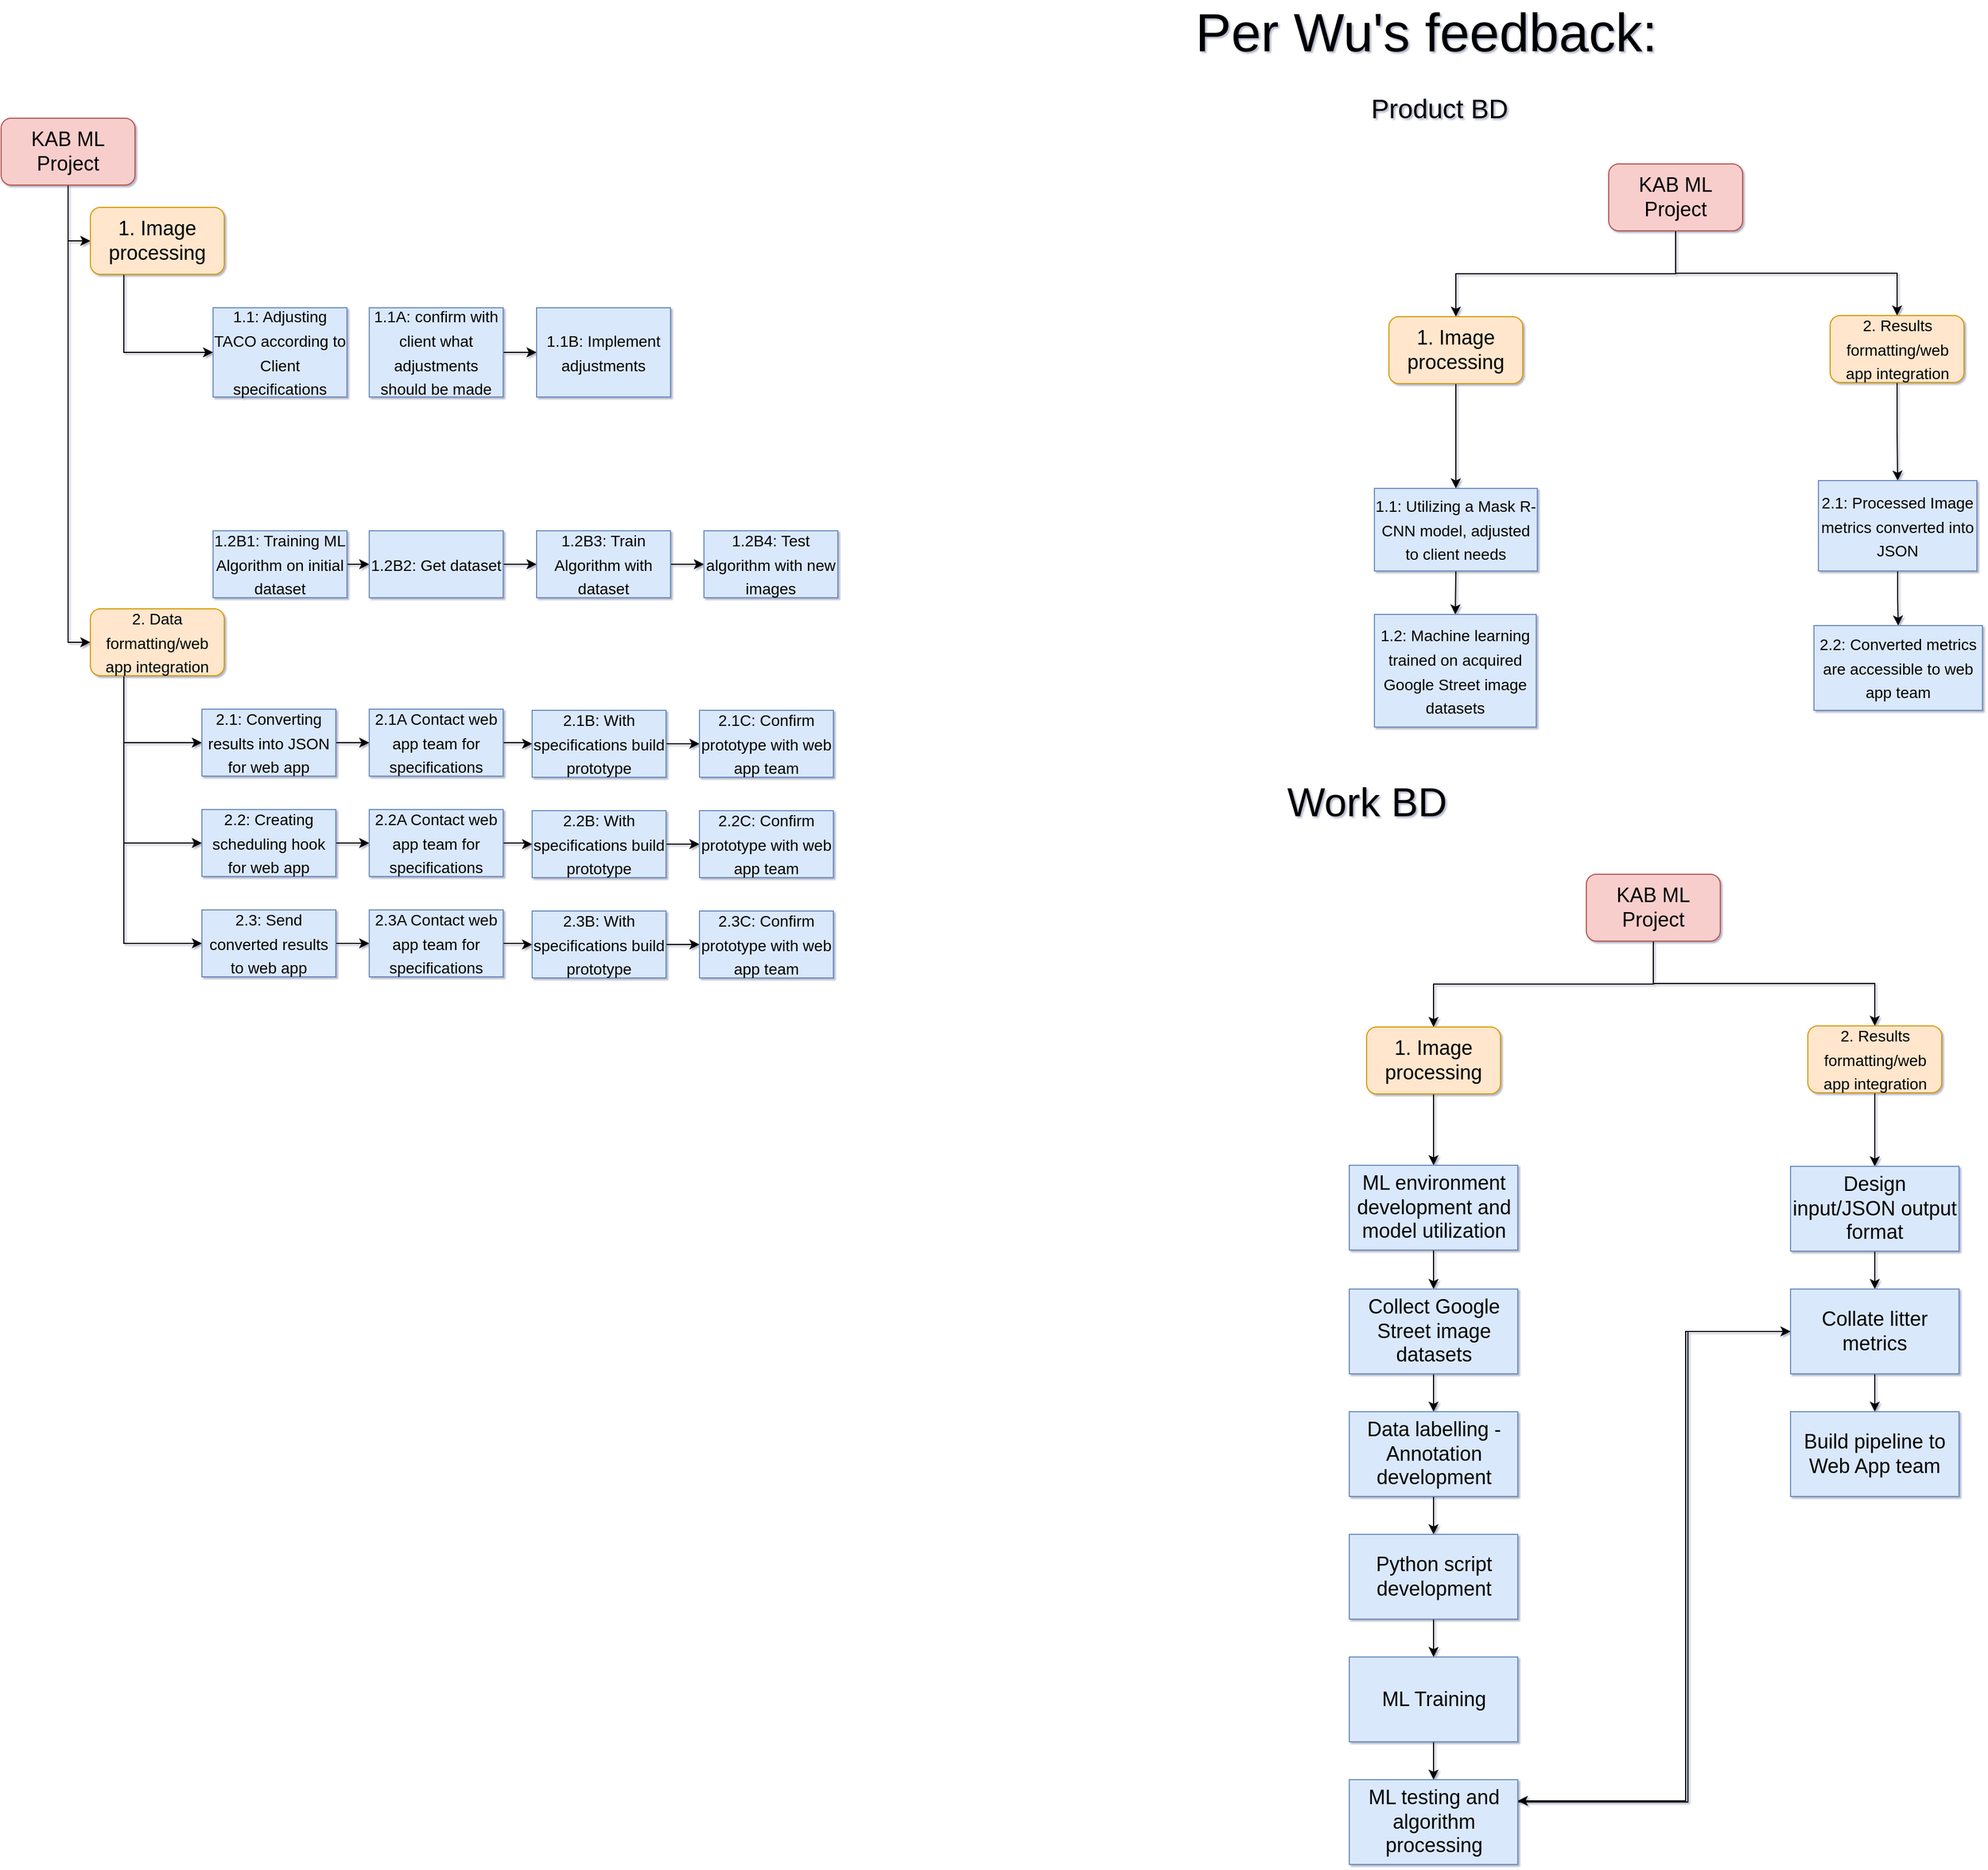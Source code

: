 <mxfile version="16.6.1" type="google"><diagram id="lFP-7ucApNDNPuhjJy6I" name="Page-1"><mxGraphModel dx="3693" dy="2093" grid="1" gridSize="10" guides="1" tooltips="1" connect="1" arrows="1" fold="1" page="0" pageScale="1" pageWidth="850" pageHeight="1100" math="0" shadow="1"><root><mxCell id="0"/><mxCell id="1" parent="0"/><mxCell id="hhsJ45bCcQObdH2uyWww-63" style="edgeStyle=orthogonalEdgeStyle;rounded=0;orthogonalLoop=1;jettySize=auto;html=1;exitX=0.5;exitY=1;exitDx=0;exitDy=0;entryX=0;entryY=0.5;entryDx=0;entryDy=0;fontSize=14;" parent="1" source="adresnkY_EjbHx-HrZLP-7" target="adresnkY_EjbHx-HrZLP-8" edge="1"><mxGeometry relative="1" as="geometry"/></mxCell><mxCell id="hhsJ45bCcQObdH2uyWww-64" style="edgeStyle=orthogonalEdgeStyle;rounded=0;orthogonalLoop=1;jettySize=auto;html=1;exitX=0.5;exitY=1;exitDx=0;exitDy=0;entryX=0;entryY=0.5;entryDx=0;entryDy=0;fontSize=14;" parent="1" source="adresnkY_EjbHx-HrZLP-7" target="adresnkY_EjbHx-HrZLP-12" edge="1"><mxGeometry relative="1" as="geometry"/></mxCell><mxCell id="adresnkY_EjbHx-HrZLP-7" value="KAB ML Project" style="rounded=1;whiteSpace=wrap;html=1;labelBackgroundColor=none;fontSize=18;fillColor=#f8cecc;strokeColor=#b85450;" parent="1" vertex="1"><mxGeometry x="320" y="80" width="120" height="60" as="geometry"/></mxCell><mxCell id="hhsJ45bCcQObdH2uyWww-66" style="edgeStyle=orthogonalEdgeStyle;rounded=0;orthogonalLoop=1;jettySize=auto;html=1;exitX=0.25;exitY=1;exitDx=0;exitDy=0;entryX=0;entryY=0.5;entryDx=0;entryDy=0;fontSize=14;" parent="1" source="adresnkY_EjbHx-HrZLP-8" target="adresnkY_EjbHx-HrZLP-24" edge="1"><mxGeometry relative="1" as="geometry"/></mxCell><mxCell id="adresnkY_EjbHx-HrZLP-8" value="1. Image processing" style="rounded=1;whiteSpace=wrap;html=1;labelBackgroundColor=none;fontSize=18;fillColor=#ffe6cc;strokeColor=#d79b00;" parent="1" vertex="1"><mxGeometry x="400" y="160" width="120" height="60" as="geometry"/></mxCell><mxCell id="hhsJ45bCcQObdH2uyWww-8" style="edgeStyle=orthogonalEdgeStyle;rounded=0;orthogonalLoop=1;jettySize=auto;html=1;exitX=0.25;exitY=1;exitDx=0;exitDy=0;entryX=0;entryY=0.5;entryDx=0;entryDy=0;fontSize=14;" parent="1" source="adresnkY_EjbHx-HrZLP-12" target="adresnkY_EjbHx-HrZLP-19" edge="1"><mxGeometry relative="1" as="geometry"/></mxCell><mxCell id="hhsJ45bCcQObdH2uyWww-47" style="edgeStyle=orthogonalEdgeStyle;rounded=0;orthogonalLoop=1;jettySize=auto;html=1;exitX=0.25;exitY=1;exitDx=0;exitDy=0;entryX=0;entryY=0.5;entryDx=0;entryDy=0;fontSize=14;" parent="1" source="adresnkY_EjbHx-HrZLP-12" target="adresnkY_EjbHx-HrZLP-23" edge="1"><mxGeometry relative="1" as="geometry"/></mxCell><mxCell id="hhsJ45bCcQObdH2uyWww-56" style="edgeStyle=orthogonalEdgeStyle;rounded=0;orthogonalLoop=1;jettySize=auto;html=1;exitX=0.25;exitY=1;exitDx=0;exitDy=0;entryX=0;entryY=0.5;entryDx=0;entryDy=0;fontSize=14;" parent="1" source="adresnkY_EjbHx-HrZLP-12" target="hhsJ45bCcQObdH2uyWww-50" edge="1"><mxGeometry relative="1" as="geometry"/></mxCell><mxCell id="adresnkY_EjbHx-HrZLP-12" value="&lt;font style=&quot;font-size: 14px&quot;&gt;2. Data formatting/web app integration&lt;/font&gt;" style="rounded=1;whiteSpace=wrap;html=1;labelBackgroundColor=none;fontSize=18;fillColor=#ffe6cc;strokeColor=#d79b00;" parent="1" vertex="1"><mxGeometry x="400" y="520" width="120" height="60" as="geometry"/></mxCell><mxCell id="hhsJ45bCcQObdH2uyWww-62" style="edgeStyle=orthogonalEdgeStyle;rounded=0;orthogonalLoop=1;jettySize=auto;html=1;exitX=1;exitY=0.5;exitDx=0;exitDy=0;entryX=0;entryY=0.5;entryDx=0;entryDy=0;fontSize=14;" parent="1" source="adresnkY_EjbHx-HrZLP-19" target="hhsJ45bCcQObdH2uyWww-58" edge="1"><mxGeometry relative="1" as="geometry"/></mxCell><mxCell id="adresnkY_EjbHx-HrZLP-19" value="&lt;font style=&quot;font-size: 14px&quot;&gt;2.1: Converting results into JSON for web app&lt;/font&gt;" style="rounded=0;whiteSpace=wrap;html=1;labelBackgroundColor=none;fontSize=18;fillColor=#dae8fc;strokeColor=#6c8ebf;" parent="1" vertex="1"><mxGeometry x="500" y="610" width="120" height="60" as="geometry"/></mxCell><mxCell id="hhsJ45bCcQObdH2uyWww-48" style="edgeStyle=orthogonalEdgeStyle;rounded=0;orthogonalLoop=1;jettySize=auto;html=1;exitX=1;exitY=0.5;exitDx=0;exitDy=0;entryX=0;entryY=0.5;entryDx=0;entryDy=0;fontSize=14;" parent="1" source="adresnkY_EjbHx-HrZLP-23" target="hhsJ45bCcQObdH2uyWww-10" edge="1"><mxGeometry relative="1" as="geometry"/></mxCell><mxCell id="adresnkY_EjbHx-HrZLP-23" value="&lt;font style=&quot;font-size: 14px&quot;&gt;2.2: Creating scheduling hook for web app&lt;/font&gt;" style="rounded=0;whiteSpace=wrap;html=1;labelBackgroundColor=none;fontSize=18;fillColor=#dae8fc;strokeColor=#6c8ebf;" parent="1" vertex="1"><mxGeometry x="500" y="700" width="120" height="60" as="geometry"/></mxCell><mxCell id="adresnkY_EjbHx-HrZLP-24" value="&lt;font style=&quot;font-size: 14px&quot;&gt;1.1: Adjusting TACO according to Client specifications&lt;/font&gt;" style="rounded=0;whiteSpace=wrap;html=1;labelBackgroundColor=none;fontSize=18;fillColor=#dae8fc;strokeColor=#6c8ebf;" parent="1" vertex="1"><mxGeometry x="510" y="250" width="120" height="80" as="geometry"/></mxCell><mxCell id="hhsJ45bCcQObdH2uyWww-46" style="edgeStyle=orthogonalEdgeStyle;rounded=0;orthogonalLoop=1;jettySize=auto;html=1;exitX=1;exitY=0.5;exitDx=0;exitDy=0;fontSize=14;" parent="1" source="hhsJ45bCcQObdH2uyWww-10" target="hhsJ45bCcQObdH2uyWww-12" edge="1"><mxGeometry relative="1" as="geometry"/></mxCell><mxCell id="hhsJ45bCcQObdH2uyWww-10" value="&lt;font style=&quot;font-size: 14px&quot;&gt;2.2A Contact web app team for specifications&lt;/font&gt;" style="rounded=0;whiteSpace=wrap;html=1;labelBackgroundColor=none;fontSize=18;fillColor=#dae8fc;strokeColor=#6c8ebf;" parent="1" vertex="1"><mxGeometry x="650" y="700" width="120" height="60" as="geometry"/></mxCell><mxCell id="hhsJ45bCcQObdH2uyWww-15" style="edgeStyle=orthogonalEdgeStyle;rounded=0;orthogonalLoop=1;jettySize=auto;html=1;exitX=1;exitY=0.5;exitDx=0;exitDy=0;fontSize=14;" parent="1" source="hhsJ45bCcQObdH2uyWww-12" target="hhsJ45bCcQObdH2uyWww-14" edge="1"><mxGeometry relative="1" as="geometry"/></mxCell><mxCell id="hhsJ45bCcQObdH2uyWww-12" value="&lt;font style=&quot;font-size: 14px&quot;&gt;2.2B: With specifications build prototype&lt;/font&gt;" style="rounded=0;whiteSpace=wrap;html=1;labelBackgroundColor=none;fontSize=18;fillColor=#dae8fc;strokeColor=#6c8ebf;" parent="1" vertex="1"><mxGeometry x="796" y="701" width="120" height="60" as="geometry"/></mxCell><mxCell id="hhsJ45bCcQObdH2uyWww-14" value="&lt;font style=&quot;font-size: 14px&quot;&gt;2.2C: Confirm prototype with web app team&lt;/font&gt;" style="rounded=0;whiteSpace=wrap;html=1;labelBackgroundColor=none;fontSize=18;fillColor=#dae8fc;strokeColor=#6c8ebf;" parent="1" vertex="1"><mxGeometry x="946" y="701" width="120" height="60" as="geometry"/></mxCell><mxCell id="hhsJ45bCcQObdH2uyWww-35" style="edgeStyle=orthogonalEdgeStyle;rounded=0;orthogonalLoop=1;jettySize=auto;html=1;exitX=1;exitY=0.5;exitDx=0;exitDy=0;entryX=0;entryY=0.5;entryDx=0;entryDy=0;fontSize=14;" parent="1" source="hhsJ45bCcQObdH2uyWww-36" target="hhsJ45bCcQObdH2uyWww-38" edge="1"><mxGeometry relative="1" as="geometry"/></mxCell><mxCell id="hhsJ45bCcQObdH2uyWww-36" value="&lt;font style=&quot;font-size: 14px&quot;&gt;1.2B1: Training ML Algorithm on initial dataset&lt;/font&gt;" style="rounded=0;whiteSpace=wrap;html=1;labelBackgroundColor=none;fontSize=18;fillColor=#dae8fc;strokeColor=#6c8ebf;" parent="1" vertex="1"><mxGeometry x="510" y="450" width="120" height="60" as="geometry"/></mxCell><mxCell id="hhsJ45bCcQObdH2uyWww-37" style="edgeStyle=orthogonalEdgeStyle;rounded=0;orthogonalLoop=1;jettySize=auto;html=1;exitX=1;exitY=0.5;exitDx=0;exitDy=0;entryX=0;entryY=0.5;entryDx=0;entryDy=0;fontSize=14;" parent="1" source="hhsJ45bCcQObdH2uyWww-38" target="hhsJ45bCcQObdH2uyWww-40" edge="1"><mxGeometry relative="1" as="geometry"/></mxCell><mxCell id="hhsJ45bCcQObdH2uyWww-38" value="&lt;span style=&quot;font-size: 14px&quot;&gt;1.2B2: Get dataset&lt;/span&gt;" style="rounded=0;whiteSpace=wrap;html=1;labelBackgroundColor=none;fontSize=18;fillColor=#dae8fc;strokeColor=#6c8ebf;" parent="1" vertex="1"><mxGeometry x="650" y="450" width="120" height="60" as="geometry"/></mxCell><mxCell id="hhsJ45bCcQObdH2uyWww-39" style="edgeStyle=orthogonalEdgeStyle;rounded=0;orthogonalLoop=1;jettySize=auto;html=1;exitX=1;exitY=0.5;exitDx=0;exitDy=0;fontSize=14;" parent="1" source="hhsJ45bCcQObdH2uyWww-40" target="hhsJ45bCcQObdH2uyWww-41" edge="1"><mxGeometry relative="1" as="geometry"/></mxCell><mxCell id="hhsJ45bCcQObdH2uyWww-40" value="&lt;font style=&quot;font-size: 14px&quot;&gt;1.2B3: Train Algorithm with dataset&lt;/font&gt;" style="rounded=0;whiteSpace=wrap;html=1;labelBackgroundColor=none;fontSize=18;fillColor=#dae8fc;strokeColor=#6c8ebf;" parent="1" vertex="1"><mxGeometry x="800" y="450" width="120" height="60" as="geometry"/></mxCell><mxCell id="hhsJ45bCcQObdH2uyWww-41" value="&lt;font style=&quot;font-size: 14px&quot;&gt;1.2B4: Test algorithm with new images&lt;/font&gt;" style="rounded=0;whiteSpace=wrap;html=1;labelBackgroundColor=none;fontSize=18;fillColor=#dae8fc;strokeColor=#6c8ebf;" parent="1" vertex="1"><mxGeometry x="950" y="450" width="120" height="60" as="geometry"/></mxCell><mxCell id="hhsJ45bCcQObdH2uyWww-49" style="edgeStyle=orthogonalEdgeStyle;rounded=0;orthogonalLoop=1;jettySize=auto;html=1;exitX=1;exitY=0.5;exitDx=0;exitDy=0;entryX=0;entryY=0.5;entryDx=0;entryDy=0;fontSize=14;" parent="1" source="hhsJ45bCcQObdH2uyWww-50" target="hhsJ45bCcQObdH2uyWww-52" edge="1"><mxGeometry relative="1" as="geometry"/></mxCell><mxCell id="hhsJ45bCcQObdH2uyWww-50" value="&lt;font style=&quot;font-size: 14px&quot;&gt;2.3: Send converted results to web app&lt;/font&gt;" style="rounded=0;whiteSpace=wrap;html=1;labelBackgroundColor=none;fontSize=18;fillColor=#dae8fc;strokeColor=#6c8ebf;" parent="1" vertex="1"><mxGeometry x="500" y="790" width="120" height="60" as="geometry"/></mxCell><mxCell id="hhsJ45bCcQObdH2uyWww-51" style="edgeStyle=orthogonalEdgeStyle;rounded=0;orthogonalLoop=1;jettySize=auto;html=1;exitX=1;exitY=0.5;exitDx=0;exitDy=0;fontSize=14;" parent="1" source="hhsJ45bCcQObdH2uyWww-52" target="hhsJ45bCcQObdH2uyWww-54" edge="1"><mxGeometry relative="1" as="geometry"/></mxCell><mxCell id="hhsJ45bCcQObdH2uyWww-52" value="&lt;font style=&quot;font-size: 14px&quot;&gt;2.3A Contact web app team for specifications&lt;/font&gt;" style="rounded=0;whiteSpace=wrap;html=1;labelBackgroundColor=none;fontSize=18;fillColor=#dae8fc;strokeColor=#6c8ebf;" parent="1" vertex="1"><mxGeometry x="650" y="790" width="120" height="60" as="geometry"/></mxCell><mxCell id="hhsJ45bCcQObdH2uyWww-53" style="edgeStyle=orthogonalEdgeStyle;rounded=0;orthogonalLoop=1;jettySize=auto;html=1;exitX=1;exitY=0.5;exitDx=0;exitDy=0;fontSize=14;" parent="1" source="hhsJ45bCcQObdH2uyWww-54" target="hhsJ45bCcQObdH2uyWww-55" edge="1"><mxGeometry relative="1" as="geometry"/></mxCell><mxCell id="hhsJ45bCcQObdH2uyWww-54" value="&lt;font style=&quot;font-size: 14px&quot;&gt;2.3B: With specifications build prototype&lt;/font&gt;" style="rounded=0;whiteSpace=wrap;html=1;labelBackgroundColor=none;fontSize=18;fillColor=#dae8fc;strokeColor=#6c8ebf;" parent="1" vertex="1"><mxGeometry x="796" y="791" width="120" height="60" as="geometry"/></mxCell><mxCell id="hhsJ45bCcQObdH2uyWww-55" value="&lt;font style=&quot;font-size: 14px&quot;&gt;2.3C: Confirm prototype with web app team&lt;/font&gt;" style="rounded=0;whiteSpace=wrap;html=1;labelBackgroundColor=none;fontSize=18;fillColor=#dae8fc;strokeColor=#6c8ebf;" parent="1" vertex="1"><mxGeometry x="946" y="791" width="120" height="60" as="geometry"/></mxCell><mxCell id="hhsJ45bCcQObdH2uyWww-57" style="edgeStyle=orthogonalEdgeStyle;rounded=0;orthogonalLoop=1;jettySize=auto;html=1;exitX=1;exitY=0.5;exitDx=0;exitDy=0;fontSize=14;" parent="1" source="hhsJ45bCcQObdH2uyWww-58" target="hhsJ45bCcQObdH2uyWww-60" edge="1"><mxGeometry relative="1" as="geometry"/></mxCell><mxCell id="hhsJ45bCcQObdH2uyWww-58" value="&lt;font style=&quot;font-size: 14px&quot;&gt;2.1A Contact web app team for specifications&lt;/font&gt;" style="rounded=0;whiteSpace=wrap;html=1;labelBackgroundColor=none;fontSize=18;fillColor=#dae8fc;strokeColor=#6c8ebf;" parent="1" vertex="1"><mxGeometry x="650" y="610" width="120" height="60" as="geometry"/></mxCell><mxCell id="hhsJ45bCcQObdH2uyWww-59" style="edgeStyle=orthogonalEdgeStyle;rounded=0;orthogonalLoop=1;jettySize=auto;html=1;exitX=1;exitY=0.5;exitDx=0;exitDy=0;fontSize=14;" parent="1" source="hhsJ45bCcQObdH2uyWww-60" target="hhsJ45bCcQObdH2uyWww-61" edge="1"><mxGeometry relative="1" as="geometry"/></mxCell><mxCell id="hhsJ45bCcQObdH2uyWww-60" value="&lt;font style=&quot;font-size: 14px&quot;&gt;2.1B: With specifications build prototype&lt;/font&gt;" style="rounded=0;whiteSpace=wrap;html=1;labelBackgroundColor=none;fontSize=18;fillColor=#dae8fc;strokeColor=#6c8ebf;" parent="1" vertex="1"><mxGeometry x="796" y="611" width="120" height="60" as="geometry"/></mxCell><mxCell id="hhsJ45bCcQObdH2uyWww-61" value="&lt;font style=&quot;font-size: 14px&quot;&gt;2.1C: Confirm prototype with web app team&lt;/font&gt;" style="rounded=0;whiteSpace=wrap;html=1;labelBackgroundColor=none;fontSize=18;fillColor=#dae8fc;strokeColor=#6c8ebf;" parent="1" vertex="1"><mxGeometry x="946" y="611" width="120" height="60" as="geometry"/></mxCell><mxCell id="hhsJ45bCcQObdH2uyWww-71" style="edgeStyle=orthogonalEdgeStyle;rounded=0;orthogonalLoop=1;jettySize=auto;html=1;exitX=1;exitY=0.5;exitDx=0;exitDy=0;entryX=0;entryY=0.5;entryDx=0;entryDy=0;fontSize=14;" parent="1" source="hhsJ45bCcQObdH2uyWww-72" target="hhsJ45bCcQObdH2uyWww-73" edge="1"><mxGeometry relative="1" as="geometry"/></mxCell><mxCell id="hhsJ45bCcQObdH2uyWww-72" value="&lt;span style=&quot;font-size: 14px&quot;&gt;1.1A: confirm with client what adjustments should be made&lt;/span&gt;" style="rounded=0;whiteSpace=wrap;html=1;labelBackgroundColor=none;fontSize=18;fillColor=#dae8fc;strokeColor=#6c8ebf;" parent="1" vertex="1"><mxGeometry x="650" y="250" width="120" height="80" as="geometry"/></mxCell><mxCell id="hhsJ45bCcQObdH2uyWww-73" value="&lt;font style=&quot;font-size: 14px&quot;&gt;1.1B: Implement adjustments&lt;/font&gt;" style="rounded=0;whiteSpace=wrap;html=1;labelBackgroundColor=none;fontSize=18;fillColor=#dae8fc;strokeColor=#6c8ebf;" parent="1" vertex="1"><mxGeometry x="800" y="250" width="120" height="80" as="geometry"/></mxCell><mxCell id="uE1i8hk_JE01mZUyNgZ4-53" value="&lt;font style=&quot;font-size: 48px&quot;&gt;Per Wu's feedback:&lt;/font&gt;" style="text;html=1;align=center;verticalAlign=middle;resizable=0;points=[];autosize=1;strokeColor=none;fillColor=none;" parent="1" vertex="1"><mxGeometry x="1385" y="-12" width="424" height="30" as="geometry"/></mxCell><mxCell id="tXYity97zTny-EVmXwNl-6" style="edgeStyle=orthogonalEdgeStyle;rounded=0;orthogonalLoop=1;jettySize=auto;html=1;exitX=0.5;exitY=1;exitDx=0;exitDy=0;entryX=0.5;entryY=0;entryDx=0;entryDy=0;" edge="1" parent="1" source="z99cbhYGYg1f8UioB_kE-3" target="z99cbhYGYg1f8UioB_kE-6"><mxGeometry relative="1" as="geometry"/></mxCell><mxCell id="tXYity97zTny-EVmXwNl-7" style="edgeStyle=orthogonalEdgeStyle;rounded=0;orthogonalLoop=1;jettySize=auto;html=1;exitX=0.5;exitY=1;exitDx=0;exitDy=0;entryX=0.5;entryY=0;entryDx=0;entryDy=0;" edge="1" parent="1" source="z99cbhYGYg1f8UioB_kE-3" target="z99cbhYGYg1f8UioB_kE-9"><mxGeometry relative="1" as="geometry"/></mxCell><mxCell id="z99cbhYGYg1f8UioB_kE-3" value="KAB ML Project" style="rounded=1;whiteSpace=wrap;html=1;labelBackgroundColor=none;fontSize=18;fillColor=#f8cecc;strokeColor=#b85450;" parent="1" vertex="1"><mxGeometry x="1761" y="121" width="120" height="60" as="geometry"/></mxCell><mxCell id="tXYity97zTny-EVmXwNl-1" style="edgeStyle=orthogonalEdgeStyle;rounded=0;orthogonalLoop=1;jettySize=auto;html=1;exitX=0.5;exitY=1;exitDx=0;exitDy=0;" edge="1" parent="1" source="z99cbhYGYg1f8UioB_kE-6" target="z99cbhYGYg1f8UioB_kE-10"><mxGeometry relative="1" as="geometry"/></mxCell><mxCell id="z99cbhYGYg1f8UioB_kE-6" value="1. Image processing" style="rounded=1;whiteSpace=wrap;html=1;labelBackgroundColor=none;fontSize=18;fillColor=#ffe6cc;strokeColor=#d79b00;" parent="1" vertex="1"><mxGeometry x="1564" y="258" width="120" height="60" as="geometry"/></mxCell><mxCell id="z99cbhYGYg1f8UioB_kE-7" style="edgeStyle=orthogonalEdgeStyle;rounded=0;orthogonalLoop=1;jettySize=auto;html=1;exitX=0.5;exitY=1;exitDx=0;exitDy=0;entryX=0.5;entryY=0;entryDx=0;entryDy=0;fontSize=14;" parent="1" source="z99cbhYGYg1f8UioB_kE-9" target="z99cbhYGYg1f8UioB_kE-11" edge="1"><mxGeometry relative="1" as="geometry"/></mxCell><mxCell id="z99cbhYGYg1f8UioB_kE-9" value="&lt;font style=&quot;font-size: 14px&quot;&gt;2. Results formatting/web app integration&lt;/font&gt;" style="rounded=1;whiteSpace=wrap;html=1;labelBackgroundColor=none;fontSize=18;fillColor=#ffe6cc;strokeColor=#d79b00;" parent="1" vertex="1"><mxGeometry x="1959.5" y="257" width="120" height="60" as="geometry"/></mxCell><mxCell id="tXYity97zTny-EVmXwNl-8" style="edgeStyle=orthogonalEdgeStyle;rounded=0;orthogonalLoop=1;jettySize=auto;html=1;exitX=0.5;exitY=1;exitDx=0;exitDy=0;entryX=0.5;entryY=0;entryDx=0;entryDy=0;" edge="1" parent="1" source="z99cbhYGYg1f8UioB_kE-10" target="z99cbhYGYg1f8UioB_kE-12"><mxGeometry relative="1" as="geometry"/></mxCell><mxCell id="z99cbhYGYg1f8UioB_kE-10" value="&lt;font style=&quot;font-size: 14px&quot;&gt;1.1: Utilizing a Mask R-CNN model, adjusted to client needs&lt;/font&gt;" style="rounded=0;whiteSpace=wrap;html=1;labelBackgroundColor=none;fontSize=18;fillColor=#dae8fc;strokeColor=#6c8ebf;" parent="1" vertex="1"><mxGeometry x="1551" y="412" width="146" height="74" as="geometry"/></mxCell><mxCell id="tXYity97zTny-EVmXwNl-9" style="edgeStyle=orthogonalEdgeStyle;rounded=0;orthogonalLoop=1;jettySize=auto;html=1;exitX=0.5;exitY=1;exitDx=0;exitDy=0;entryX=0.5;entryY=0;entryDx=0;entryDy=0;" edge="1" parent="1" source="z99cbhYGYg1f8UioB_kE-11" target="z99cbhYGYg1f8UioB_kE-13"><mxGeometry relative="1" as="geometry"/></mxCell><mxCell id="z99cbhYGYg1f8UioB_kE-11" value="&lt;span style=&quot;font-family: &amp;#34;helvetica&amp;#34; ; font-size: 14px&quot;&gt;2.1: Processed Image metrics converted into JSON&lt;/span&gt;" style="rounded=0;whiteSpace=wrap;html=1;labelBackgroundColor=none;fontSize=18;fillColor=#dae8fc;strokeColor=#6c8ebf;" parent="1" vertex="1"><mxGeometry x="1949" y="405" width="142" height="81" as="geometry"/></mxCell><mxCell id="z99cbhYGYg1f8UioB_kE-12" value="&lt;font style=&quot;font-size: 14px&quot;&gt;1.2: Machine learning trained on acquired Google Street image datasets&lt;/font&gt;" style="rounded=0;whiteSpace=wrap;html=1;labelBackgroundColor=none;fontSize=18;fillColor=#dae8fc;strokeColor=#6c8ebf;" parent="1" vertex="1"><mxGeometry x="1551" y="525" width="145" height="101" as="geometry"/></mxCell><mxCell id="z99cbhYGYg1f8UioB_kE-13" value="&lt;font style=&quot;font-size: 14px&quot;&gt;2.2: Converted metrics are accessible to web app team&lt;/font&gt;" style="rounded=0;whiteSpace=wrap;html=1;labelBackgroundColor=none;fontSize=18;fillColor=#dae8fc;strokeColor=#6c8ebf;" parent="1" vertex="1"><mxGeometry x="1945" y="535" width="151" height="76" as="geometry"/></mxCell><mxCell id="tXYity97zTny-EVmXwNl-10" value="&lt;font style=&quot;font-size: 24px&quot;&gt;Product BD&lt;/font&gt;" style="text;html=1;align=center;verticalAlign=middle;resizable=0;points=[];autosize=1;strokeColor=none;fillColor=none;" vertex="1" parent="1"><mxGeometry x="1542" y="61" width="133" height="22" as="geometry"/></mxCell><mxCell id="tXYity97zTny-EVmXwNl-11" value="&lt;font style=&quot;font-size: 36px&quot;&gt;Work BD&lt;/font&gt;" style="text;html=1;align=center;verticalAlign=middle;resizable=0;points=[];autosize=1;strokeColor=none;fillColor=none;fontSize=24;" vertex="1" parent="1"><mxGeometry x="1467" y="674" width="153" height="37" as="geometry"/></mxCell><mxCell id="tXYity97zTny-EVmXwNl-12" style="edgeStyle=orthogonalEdgeStyle;rounded=0;orthogonalLoop=1;jettySize=auto;html=1;exitX=0.5;exitY=1;exitDx=0;exitDy=0;entryX=0.5;entryY=0;entryDx=0;entryDy=0;" edge="1" parent="1" source="tXYity97zTny-EVmXwNl-14" target="tXYity97zTny-EVmXwNl-16"><mxGeometry relative="1" as="geometry"/></mxCell><mxCell id="tXYity97zTny-EVmXwNl-13" style="edgeStyle=orthogonalEdgeStyle;rounded=0;orthogonalLoop=1;jettySize=auto;html=1;exitX=0.5;exitY=1;exitDx=0;exitDy=0;entryX=0.5;entryY=0;entryDx=0;entryDy=0;" edge="1" parent="1" source="tXYity97zTny-EVmXwNl-14" target="tXYity97zTny-EVmXwNl-18"><mxGeometry relative="1" as="geometry"/></mxCell><mxCell id="tXYity97zTny-EVmXwNl-14" value="KAB ML Project" style="rounded=1;whiteSpace=wrap;html=1;labelBackgroundColor=none;fontSize=18;fillColor=#f8cecc;strokeColor=#b85450;" vertex="1" parent="1"><mxGeometry x="1741" y="758" width="120" height="60" as="geometry"/></mxCell><mxCell id="tXYity97zTny-EVmXwNl-28" style="edgeStyle=orthogonalEdgeStyle;rounded=0;orthogonalLoop=1;jettySize=auto;html=1;exitX=0.5;exitY=1;exitDx=0;exitDy=0;fontSize=36;" edge="1" parent="1" source="tXYity97zTny-EVmXwNl-16" target="tXYity97zTny-EVmXwNl-25"><mxGeometry relative="1" as="geometry"/></mxCell><mxCell id="tXYity97zTny-EVmXwNl-16" value="1. Image processing" style="rounded=1;whiteSpace=wrap;html=1;labelBackgroundColor=none;fontSize=18;fillColor=#ffe6cc;strokeColor=#d79b00;" vertex="1" parent="1"><mxGeometry x="1544" y="895" width="120" height="60" as="geometry"/></mxCell><mxCell id="tXYity97zTny-EVmXwNl-35" style="edgeStyle=orthogonalEdgeStyle;rounded=0;orthogonalLoop=1;jettySize=auto;html=1;exitX=0.5;exitY=1;exitDx=0;exitDy=0;fontSize=36;" edge="1" parent="1" source="tXYity97zTny-EVmXwNl-18" target="tXYity97zTny-EVmXwNl-32"><mxGeometry relative="1" as="geometry"/></mxCell><mxCell id="tXYity97zTny-EVmXwNl-18" value="&lt;font style=&quot;font-size: 14px&quot;&gt;2. Results formatting/web app integration&lt;/font&gt;" style="rounded=1;whiteSpace=wrap;html=1;labelBackgroundColor=none;fontSize=18;fillColor=#ffe6cc;strokeColor=#d79b00;" vertex="1" parent="1"><mxGeometry x="1939.5" y="894" width="120" height="60" as="geometry"/></mxCell><mxCell id="tXYity97zTny-EVmXwNl-38" style="edgeStyle=orthogonalEdgeStyle;rounded=0;orthogonalLoop=1;jettySize=auto;html=1;exitX=0.5;exitY=1;exitDx=0;exitDy=0;entryX=0.5;entryY=0;entryDx=0;entryDy=0;fontSize=36;" edge="1" parent="1" source="tXYity97zTny-EVmXwNl-25" target="tXYity97zTny-EVmXwNl-27"><mxGeometry relative="1" as="geometry"/></mxCell><mxCell id="tXYity97zTny-EVmXwNl-25" value="ML environment development and model utilization" style="rounded=0;whiteSpace=wrap;html=1;labelBackgroundColor=none;fontSize=18;fillColor=#dae8fc;strokeColor=#6c8ebf;" vertex="1" parent="1"><mxGeometry x="1528.5" y="1019" width="151" height="76" as="geometry"/></mxCell><mxCell id="tXYity97zTny-EVmXwNl-39" style="edgeStyle=orthogonalEdgeStyle;rounded=0;orthogonalLoop=1;jettySize=auto;html=1;exitX=0.5;exitY=1;exitDx=0;exitDy=0;entryX=0.5;entryY=0;entryDx=0;entryDy=0;fontSize=36;" edge="1" parent="1" source="tXYity97zTny-EVmXwNl-27" target="tXYity97zTny-EVmXwNl-29"><mxGeometry relative="1" as="geometry"/></mxCell><mxCell id="tXYity97zTny-EVmXwNl-27" value="Collect Google Street image datasets" style="rounded=0;whiteSpace=wrap;html=1;labelBackgroundColor=none;fontSize=18;fillColor=#dae8fc;strokeColor=#6c8ebf;" vertex="1" parent="1"><mxGeometry x="1528.5" y="1130" width="151" height="76" as="geometry"/></mxCell><mxCell id="tXYity97zTny-EVmXwNl-40" style="edgeStyle=orthogonalEdgeStyle;rounded=0;orthogonalLoop=1;jettySize=auto;html=1;exitX=0.5;exitY=1;exitDx=0;exitDy=0;entryX=0.5;entryY=0;entryDx=0;entryDy=0;fontSize=36;" edge="1" parent="1" source="tXYity97zTny-EVmXwNl-29" target="tXYity97zTny-EVmXwNl-30"><mxGeometry relative="1" as="geometry"/></mxCell><mxCell id="tXYity97zTny-EVmXwNl-29" value="Data labelling - Annotation development" style="rounded=0;whiteSpace=wrap;html=1;labelBackgroundColor=none;fontSize=18;fillColor=#dae8fc;strokeColor=#6c8ebf;" vertex="1" parent="1"><mxGeometry x="1528.5" y="1240" width="151" height="76" as="geometry"/></mxCell><mxCell id="tXYity97zTny-EVmXwNl-44" style="edgeStyle=orthogonalEdgeStyle;rounded=0;orthogonalLoop=1;jettySize=auto;html=1;exitX=0.5;exitY=1;exitDx=0;exitDy=0;entryX=0.5;entryY=0;entryDx=0;entryDy=0;fontSize=36;" edge="1" parent="1" source="tXYity97zTny-EVmXwNl-30" target="tXYity97zTny-EVmXwNl-43"><mxGeometry relative="1" as="geometry"/></mxCell><mxCell id="tXYity97zTny-EVmXwNl-30" value="Python script development" style="rounded=0;whiteSpace=wrap;html=1;labelBackgroundColor=none;fontSize=18;fillColor=#dae8fc;strokeColor=#6c8ebf;" vertex="1" parent="1"><mxGeometry x="1528.5" y="1350" width="151" height="76" as="geometry"/></mxCell><mxCell id="tXYity97zTny-EVmXwNl-49" style="rounded=0;orthogonalLoop=1;jettySize=auto;html=1;entryX=0;entryY=0.5;entryDx=0;entryDy=0;fontSize=36;elbow=vertical;edgeStyle=orthogonalEdgeStyle;exitX=1;exitY=0.5;exitDx=0;exitDy=0;" edge="1" parent="1" source="tXYity97zTny-EVmXwNl-31" target="tXYity97zTny-EVmXwNl-33"><mxGeometry relative="1" as="geometry"><mxPoint x="1740" y="1590" as="sourcePoint"/><Array as="points"><mxPoint x="1680" y="1590"/><mxPoint x="1832" y="1590"/><mxPoint x="1832" y="1168"/></Array></mxGeometry></mxCell><mxCell id="tXYity97zTny-EVmXwNl-31" value="ML testing and algorithm processing" style="rounded=0;whiteSpace=wrap;html=1;labelBackgroundColor=none;fontSize=18;fillColor=#dae8fc;strokeColor=#6c8ebf;" vertex="1" parent="1"><mxGeometry x="1528.5" y="1570" width="151" height="76" as="geometry"/></mxCell><mxCell id="tXYity97zTny-EVmXwNl-36" style="edgeStyle=orthogonalEdgeStyle;rounded=0;orthogonalLoop=1;jettySize=auto;html=1;exitX=0.5;exitY=1;exitDx=0;exitDy=0;fontSize=36;" edge="1" parent="1" source="tXYity97zTny-EVmXwNl-32" target="tXYity97zTny-EVmXwNl-33"><mxGeometry relative="1" as="geometry"/></mxCell><mxCell id="tXYity97zTny-EVmXwNl-32" value="Design input/JSON output format" style="rounded=0;whiteSpace=wrap;html=1;labelBackgroundColor=none;fontSize=18;fillColor=#dae8fc;strokeColor=#6c8ebf;" vertex="1" parent="1"><mxGeometry x="1924" y="1020" width="151" height="76" as="geometry"/></mxCell><mxCell id="tXYity97zTny-EVmXwNl-37" style="edgeStyle=orthogonalEdgeStyle;rounded=0;orthogonalLoop=1;jettySize=auto;html=1;exitX=0.5;exitY=1;exitDx=0;exitDy=0;entryX=0.5;entryY=0;entryDx=0;entryDy=0;fontSize=36;" edge="1" parent="1" source="tXYity97zTny-EVmXwNl-33" target="tXYity97zTny-EVmXwNl-34"><mxGeometry relative="1" as="geometry"/></mxCell><mxCell id="tXYity97zTny-EVmXwNl-50" style="edgeStyle=orthogonalEdgeStyle;rounded=0;orthogonalLoop=1;jettySize=auto;html=1;exitX=0;exitY=0.5;exitDx=0;exitDy=0;entryX=1;entryY=0.25;entryDx=0;entryDy=0;fontSize=36;elbow=vertical;" edge="1" parent="1" source="tXYity97zTny-EVmXwNl-33" target="tXYity97zTny-EVmXwNl-31"><mxGeometry relative="1" as="geometry"><Array as="points"><mxPoint x="1830" y="1168"/><mxPoint x="1830" y="1589"/></Array></mxGeometry></mxCell><mxCell id="tXYity97zTny-EVmXwNl-33" value="Collate litter metrics" style="rounded=0;whiteSpace=wrap;html=1;labelBackgroundColor=none;fontSize=18;fillColor=#dae8fc;strokeColor=#6c8ebf;" vertex="1" parent="1"><mxGeometry x="1924" y="1130" width="151" height="76" as="geometry"/></mxCell><mxCell id="tXYity97zTny-EVmXwNl-34" value="Build pipeline to Web App team" style="rounded=0;whiteSpace=wrap;html=1;labelBackgroundColor=none;fontSize=18;fillColor=#dae8fc;strokeColor=#6c8ebf;" vertex="1" parent="1"><mxGeometry x="1924" y="1240" width="151" height="76" as="geometry"/></mxCell><mxCell id="tXYity97zTny-EVmXwNl-45" style="edgeStyle=orthogonalEdgeStyle;rounded=0;orthogonalLoop=1;jettySize=auto;html=1;exitX=0.5;exitY=1;exitDx=0;exitDy=0;entryX=0.5;entryY=0;entryDx=0;entryDy=0;fontSize=36;" edge="1" parent="1" source="tXYity97zTny-EVmXwNl-43" target="tXYity97zTny-EVmXwNl-31"><mxGeometry relative="1" as="geometry"/></mxCell><mxCell id="tXYity97zTny-EVmXwNl-43" value="ML Training" style="rounded=0;whiteSpace=wrap;html=1;labelBackgroundColor=none;fontSize=18;fillColor=#dae8fc;strokeColor=#6c8ebf;" vertex="1" parent="1"><mxGeometry x="1528.5" y="1460" width="151" height="76" as="geometry"/></mxCell></root></mxGraphModel></diagram></mxfile>